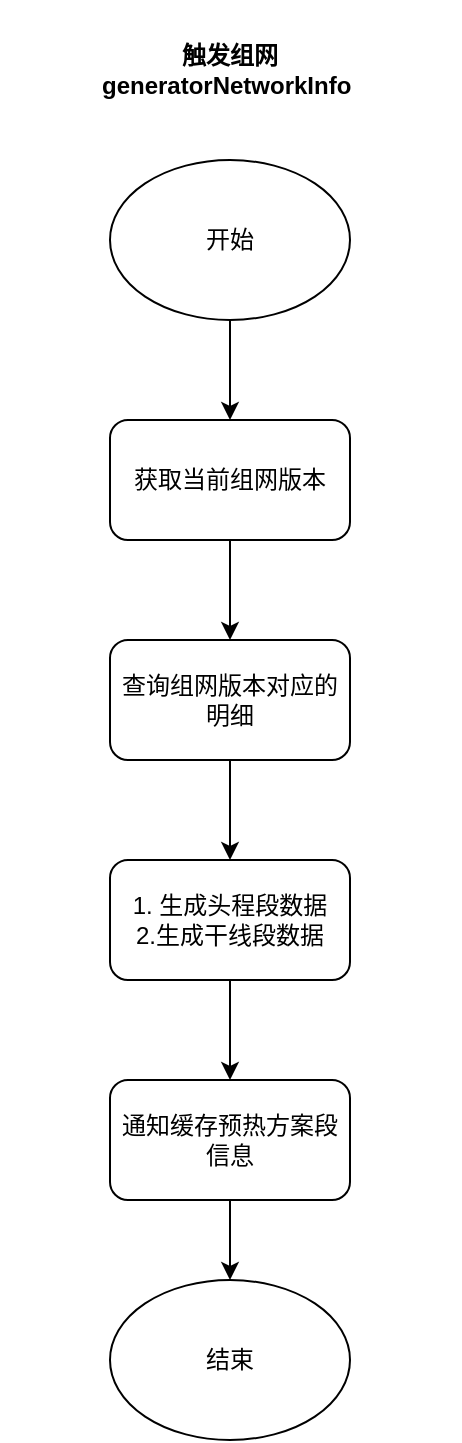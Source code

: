 <mxfile version="27.1.4">
  <diagram id="prtHgNgQTEPvFCAcTncT" name="Page-1">
    <mxGraphModel dx="1298" dy="706" grid="1" gridSize="10" guides="1" tooltips="1" connect="1" arrows="1" fold="1" page="1" pageScale="1" pageWidth="827" pageHeight="1169" math="0" shadow="0">
      <root>
        <mxCell id="0" />
        <mxCell id="1" parent="0" />
        <mxCell id="RIoDaQZKYCjl1vpLcFS1-7" style="edgeStyle=orthogonalEdgeStyle;rounded=0;orthogonalLoop=1;jettySize=auto;html=1;exitX=0.5;exitY=1;exitDx=0;exitDy=0;entryX=0.5;entryY=0;entryDx=0;entryDy=0;" parent="1" source="ATmyhmWioNRk18st5TbV-1" target="RIoDaQZKYCjl1vpLcFS1-1" edge="1">
          <mxGeometry relative="1" as="geometry" />
        </mxCell>
        <mxCell id="ATmyhmWioNRk18st5TbV-1" value="开始" style="ellipse;whiteSpace=wrap;html=1;fillColor=none;" parent="1" vertex="1">
          <mxGeometry x="310" y="80" width="120" height="80" as="geometry" />
        </mxCell>
        <mxCell id="RIoDaQZKYCjl1vpLcFS1-8" style="edgeStyle=orthogonalEdgeStyle;rounded=0;orthogonalLoop=1;jettySize=auto;html=1;exitX=0.5;exitY=1;exitDx=0;exitDy=0;entryX=0.5;entryY=0;entryDx=0;entryDy=0;" parent="1" source="RIoDaQZKYCjl1vpLcFS1-1" target="RIoDaQZKYCjl1vpLcFS1-2" edge="1">
          <mxGeometry relative="1" as="geometry" />
        </mxCell>
        <mxCell id="RIoDaQZKYCjl1vpLcFS1-1" value="获取当前组网版本" style="rounded=1;whiteSpace=wrap;html=1;fillColor=none;" parent="1" vertex="1">
          <mxGeometry x="310" y="210" width="120" height="60" as="geometry" />
        </mxCell>
        <mxCell id="RIoDaQZKYCjl1vpLcFS1-9" style="edgeStyle=orthogonalEdgeStyle;rounded=0;orthogonalLoop=1;jettySize=auto;html=1;exitX=0.5;exitY=1;exitDx=0;exitDy=0;entryX=0.5;entryY=0;entryDx=0;entryDy=0;" parent="1" source="RIoDaQZKYCjl1vpLcFS1-2" target="RIoDaQZKYCjl1vpLcFS1-3" edge="1">
          <mxGeometry relative="1" as="geometry" />
        </mxCell>
        <mxCell id="RIoDaQZKYCjl1vpLcFS1-2" value="查询组网版本对应的明细" style="rounded=1;whiteSpace=wrap;html=1;fillColor=none;" parent="1" vertex="1">
          <mxGeometry x="310" y="320" width="120" height="60" as="geometry" />
        </mxCell>
        <mxCell id="RIoDaQZKYCjl1vpLcFS1-10" style="edgeStyle=orthogonalEdgeStyle;rounded=0;orthogonalLoop=1;jettySize=auto;html=1;exitX=0.5;exitY=1;exitDx=0;exitDy=0;entryX=0.5;entryY=0;entryDx=0;entryDy=0;" parent="1" source="RIoDaQZKYCjl1vpLcFS1-3" target="RIoDaQZKYCjl1vpLcFS1-4" edge="1">
          <mxGeometry relative="1" as="geometry" />
        </mxCell>
        <mxCell id="RIoDaQZKYCjl1vpLcFS1-3" value="&lt;div&gt;1. 生成头程段数据&lt;/div&gt;2.生成干线段数据" style="rounded=1;whiteSpace=wrap;html=1;fillColor=none;" parent="1" vertex="1">
          <mxGeometry x="310" y="430" width="120" height="60" as="geometry" />
        </mxCell>
        <mxCell id="RIoDaQZKYCjl1vpLcFS1-11" style="edgeStyle=orthogonalEdgeStyle;rounded=0;orthogonalLoop=1;jettySize=auto;html=1;exitX=0.5;exitY=1;exitDx=0;exitDy=0;entryX=0.5;entryY=0;entryDx=0;entryDy=0;" parent="1" source="RIoDaQZKYCjl1vpLcFS1-4" target="RIoDaQZKYCjl1vpLcFS1-6" edge="1">
          <mxGeometry relative="1" as="geometry" />
        </mxCell>
        <mxCell id="RIoDaQZKYCjl1vpLcFS1-4" value="&lt;div&gt;通知缓存预热方案段信息&lt;/div&gt;" style="rounded=1;whiteSpace=wrap;html=1;fillColor=none;" parent="1" vertex="1">
          <mxGeometry x="310" y="540" width="120" height="60" as="geometry" />
        </mxCell>
        <mxCell id="RIoDaQZKYCjl1vpLcFS1-6" value="结束" style="ellipse;whiteSpace=wrap;html=1;fillColor=none;" parent="1" vertex="1">
          <mxGeometry x="310" y="640" width="120" height="80" as="geometry" />
        </mxCell>
        <mxCell id="KCtEa1TdO3EMnQri9KEA-2" value="触发组网&lt;div class=&quot;lake-content&quot;&gt;&lt;span class=&quot;ne-text&quot;&gt;generatorNetworkInfo&amp;nbsp;&lt;/span&gt;&lt;/div&gt;" style="text;html=1;align=center;verticalAlign=middle;whiteSpace=wrap;rounded=0;fontStyle=1" parent="1" vertex="1">
          <mxGeometry x="255" width="230" height="70" as="geometry" />
        </mxCell>
      </root>
    </mxGraphModel>
  </diagram>
</mxfile>
